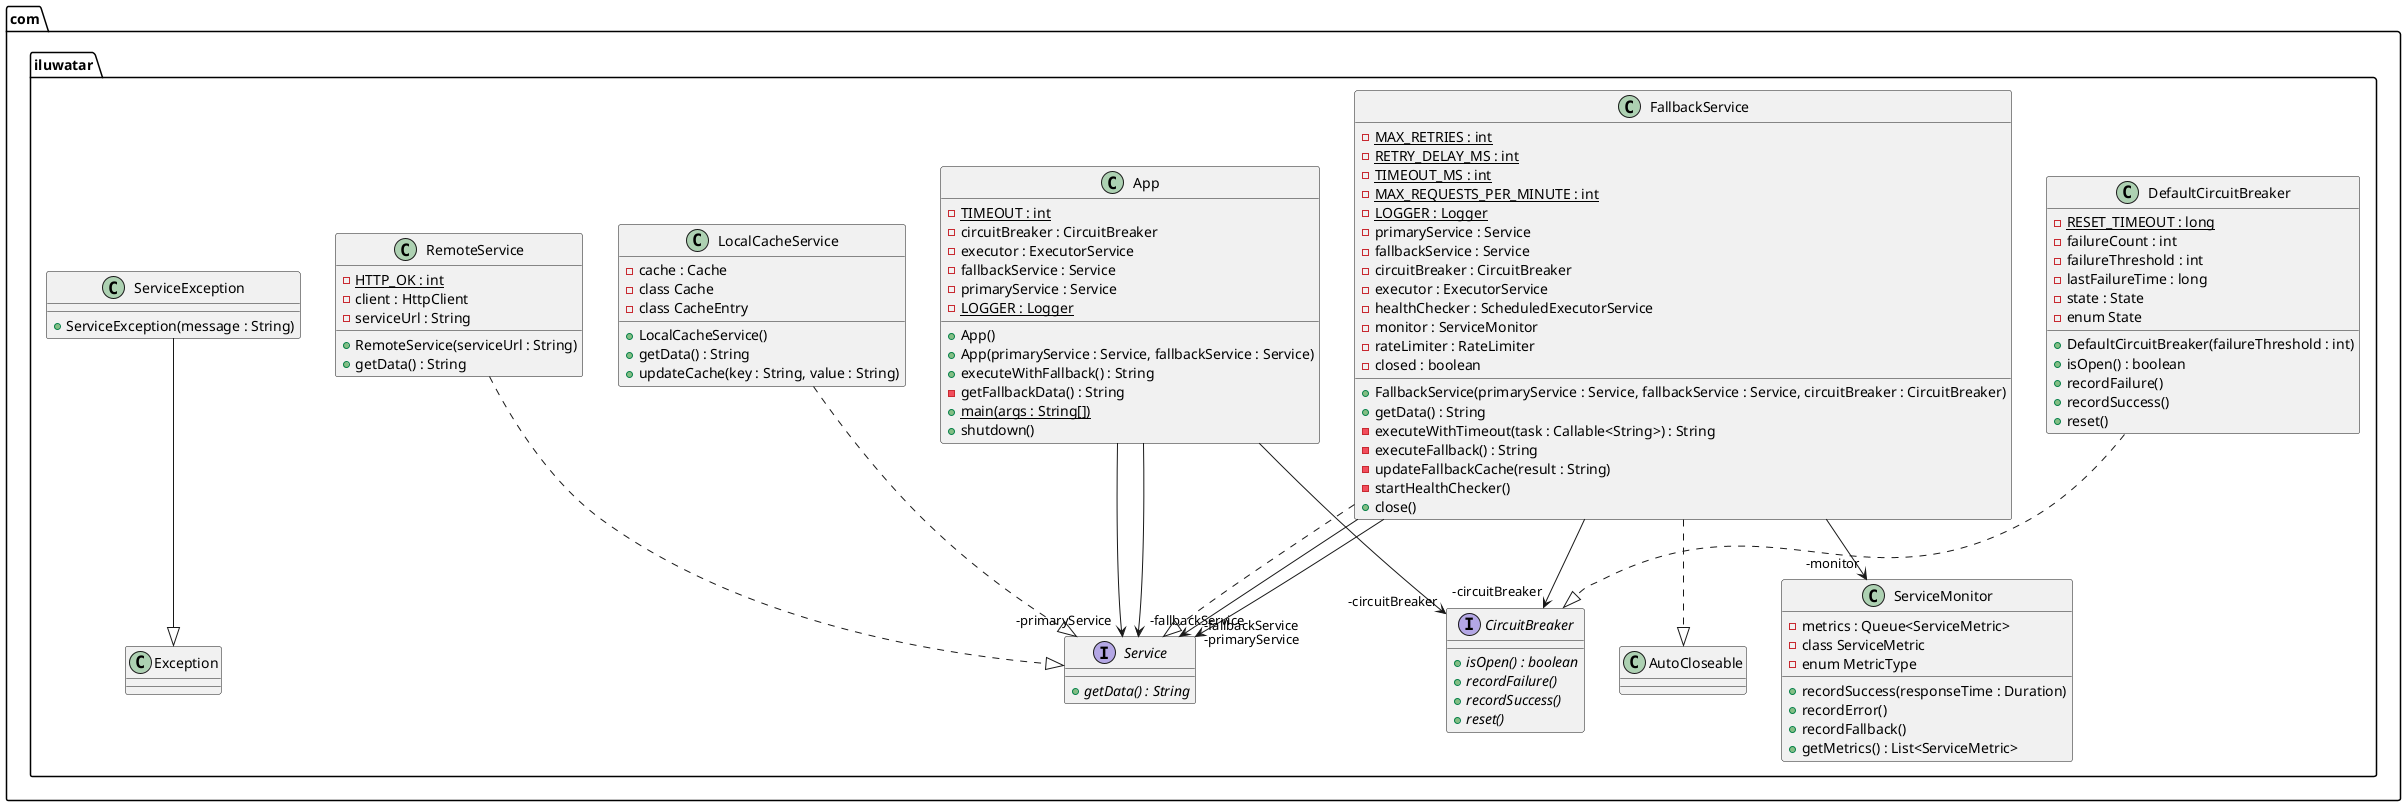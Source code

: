 @startuml
package com.iluwatar {
  class App {
    - TIMEOUT : int {static}
    - circuitBreaker : CircuitBreaker
    - executor : ExecutorService
    - fallbackService : Service
    - primaryService : Service
    - LOGGER : Logger {static}
    + App()
    + App(primaryService : Service, fallbackService : Service)
    + executeWithFallback() : String
    - getFallbackData() : String
    + main(args : String[]) {static}
    + shutdown()
  }

  interface Service {
    + getData() : String {abstract}
  }

  interface CircuitBreaker {
    + isOpen() : boolean {abstract}
    + recordFailure() {abstract}
    + recordSuccess() {abstract}
    + reset() {abstract}
  }

  class DefaultCircuitBreaker {
    - RESET_TIMEOUT : long {static}
    - failureCount : int
    - failureThreshold : int
    - lastFailureTime : long
    - state : State
    + DefaultCircuitBreaker(failureThreshold : int)
    + isOpen() : boolean
    + recordFailure()
    + recordSuccess()
    + reset()
    - enum State
  }

  class FallbackService {
    - MAX_RETRIES : int {static}
    - RETRY_DELAY_MS : int {static}
    - TIMEOUT_MS : int {static}
    - MAX_REQUESTS_PER_MINUTE : int {static}
    - LOGGER : Logger {static}
    - primaryService : Service
    - fallbackService : Service
    - circuitBreaker : CircuitBreaker
    - executor : ExecutorService
    - healthChecker : ScheduledExecutorService
    - monitor : ServiceMonitor
    - rateLimiter : RateLimiter
    - closed : boolean
    + FallbackService(primaryService : Service, fallbackService : Service, circuitBreaker : CircuitBreaker)
    + getData() : String
    - executeWithTimeout(task : Callable<String>) : String
    - executeFallback() : String
    - updateFallbackCache(result : String)
    - startHealthChecker()
    + close()
  }

  class LocalCacheService {
    - cache : Cache
    + LocalCacheService()
    + getData() : String
    + updateCache(key : String, value : String)
    - class Cache
    - class CacheEntry
  }

  class RemoteService {
    - HTTP_OK : int {static}
    - client : HttpClient
    - serviceUrl : String
    + RemoteService(serviceUrl : String)
    + getData() : String
  }

  class ServiceMonitor {
    - metrics : Queue<ServiceMetric>
    + recordSuccess(responseTime : Duration)
    + recordError()
    + recordFallback()
    + getMetrics() : List<ServiceMetric>
    - class ServiceMetric
    - enum MetricType
  }

  class ServiceException {
    + ServiceException(message : String)
  }

  ' Relationships
  App -->  "-circuitBreaker" CircuitBreaker
  App -->  "-primaryService" Service
  App -->  "-fallbackService" Service
  DefaultCircuitBreaker ..|> CircuitBreaker 
  LocalCacheService ..|> Service 
  RemoteService ..|> Service 
  FallbackService ..|> Service
  FallbackService ..|> AutoCloseable
  FallbackService --> "-primaryService" Service
  FallbackService --> "-fallbackService" Service
  FallbackService --> "-circuitBreaker" CircuitBreaker
  FallbackService --> "-monitor" ServiceMonitor
  ServiceException --|> Exception
}
@enduml